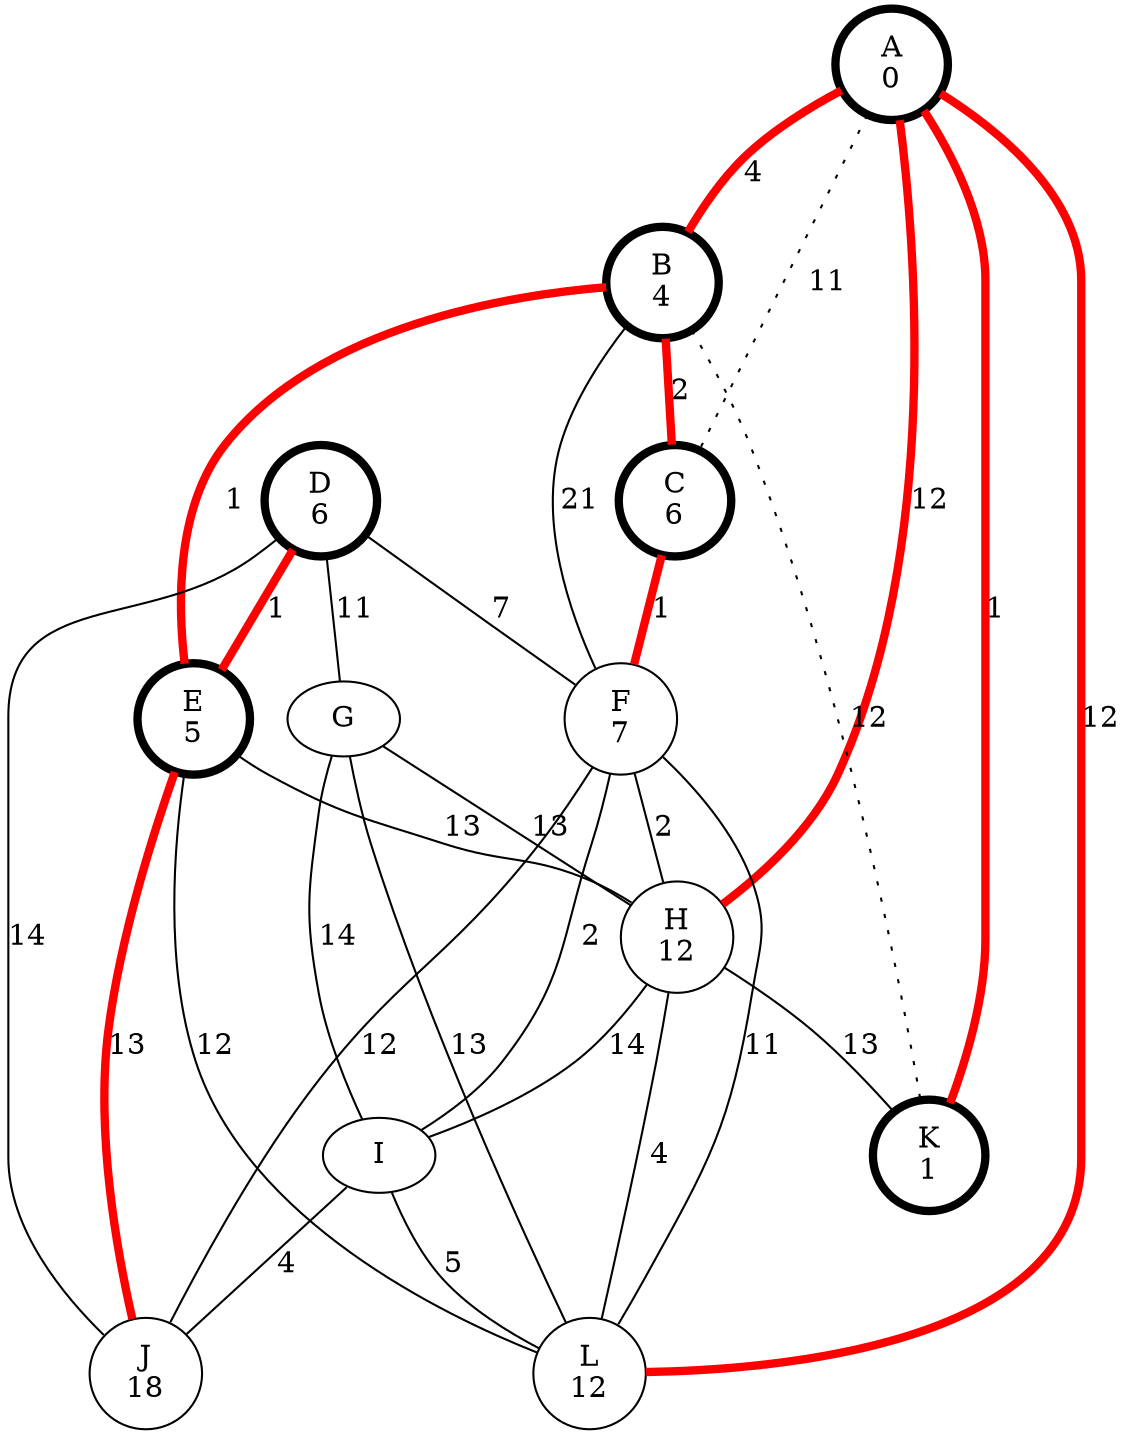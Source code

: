 graph {
  A [label="A\n0" penwidth=4];
  B [label="B\n4" penwidth=4];
  C [label="C\n6" penwidth=4];
  D [label="D\n6" penwidth=4];
  E [label="E\n5" penwidth=4];
  F [label="F\n7"];
  G;
  H [label="H\n12"];
  I;
  J [label="J\n18"];
  K [label="K\n1" penwidth=4];
  L [label="L\n12"];

  A -- C [label=11 style=dotted]
  A -- L [label=12 penwidth=4 color=red]
  A -- K [label=1 penwidth=4 color=red]
  A -- B [label=4 penwidth=4 color=red]
  A -- H [label=12 penwidth=4 color=red]
  B -- C [label=2 penwidth=4 color=red]
  B -- F [label=21]
  B -- K [label=12 style=dotted]
  B -- E [label=1 penwidth=4 color=red]
  C -- F [label=1 penwidth=4 color=red]
  D -- F [label=7]
  D -- G [label=11]
  D -- J [label=14]
  D -- E [label=1 penwidth=4 color=red]
  E -- L [label=12]
  E -- H [label=13]
  E -- J [label=13 penwidth=4 color=red]
  F -- L [label=11]
  F -- I [label=2]
  F -- H [label=2]
  F -- J [label=12]
  G -- L [label=13]
  G -- I [label=14]
  G -- H [label=13]
  H -- L [label=4]
  H -- I [label=14]
  H -- K [label=13]
  I -- L [label=5]
  I -- J [label=4]
}
